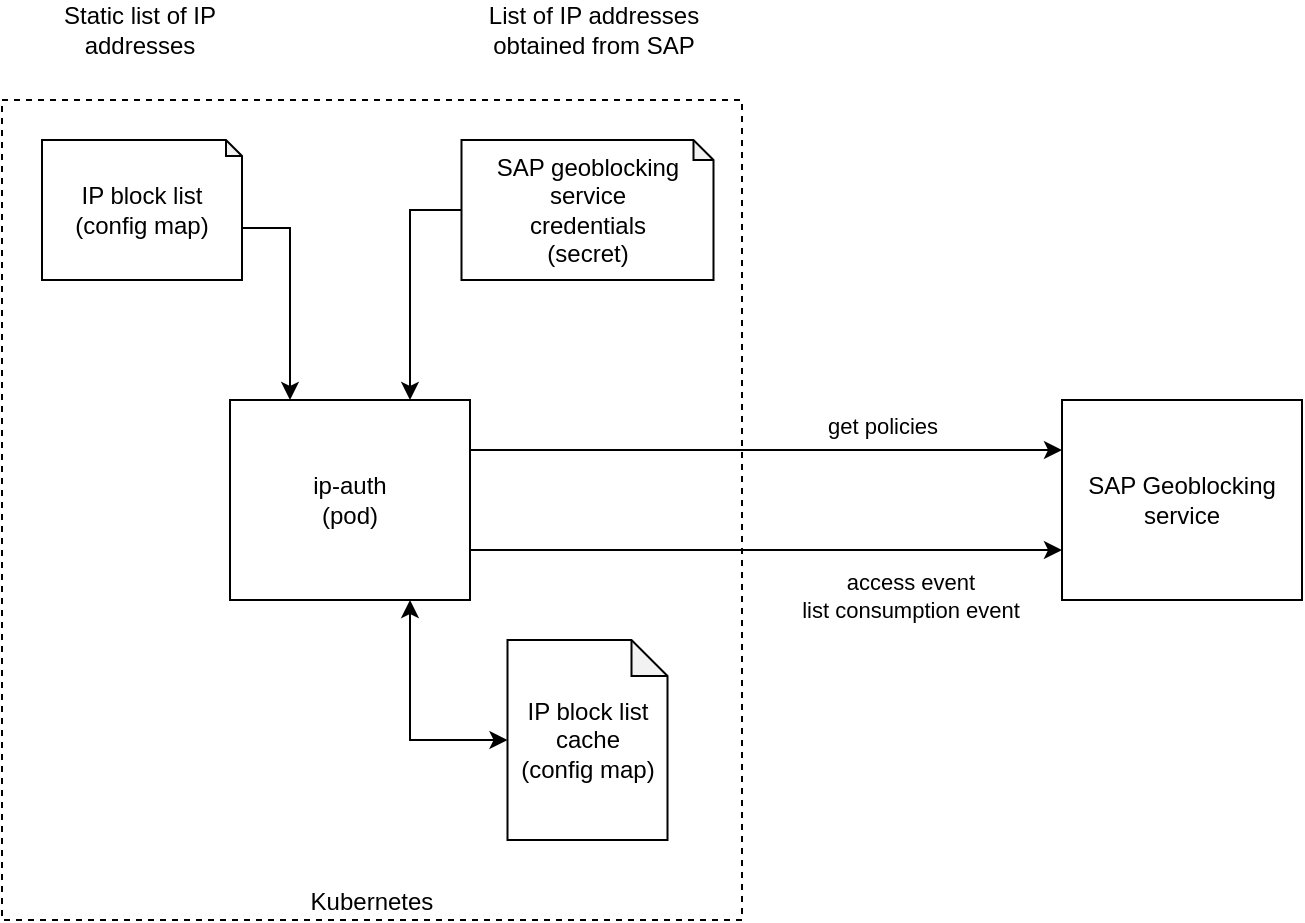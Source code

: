 <mxfile version="24.7.7">
  <diagram name="Strona-1" id="5n1gzQs8BZRNpNOb5FFD">
    <mxGraphModel dx="1114" dy="546" grid="1" gridSize="10" guides="1" tooltips="1" connect="1" arrows="1" fold="1" page="1" pageScale="1" pageWidth="827" pageHeight="1169" math="0" shadow="0">
      <root>
        <mxCell id="0" />
        <mxCell id="1" parent="0" />
        <mxCell id="MuowoX1qL9KpNT2H9gFL-21" value="Kubernetes" style="rounded=0;whiteSpace=wrap;html=1;dashed=1;verticalAlign=bottom;" vertex="1" parent="1">
          <mxGeometry x="220" y="80" width="370" height="410" as="geometry" />
        </mxCell>
        <mxCell id="MuowoX1qL9KpNT2H9gFL-11" style="edgeStyle=orthogonalEdgeStyle;rounded=0;orthogonalLoop=1;jettySize=auto;html=1;entryX=0;entryY=0.25;entryDx=0;entryDy=0;exitX=1;exitY=0.25;exitDx=0;exitDy=0;" edge="1" parent="1" source="MuowoX1qL9KpNT2H9gFL-1" target="MuowoX1qL9KpNT2H9gFL-3">
          <mxGeometry relative="1" as="geometry">
            <mxPoint x="530" y="360" as="sourcePoint" />
          </mxGeometry>
        </mxCell>
        <mxCell id="MuowoX1qL9KpNT2H9gFL-13" value="get policies" style="edgeLabel;html=1;align=center;verticalAlign=middle;resizable=0;points=[];" vertex="1" connectable="0" parent="MuowoX1qL9KpNT2H9gFL-11">
          <mxGeometry x="0.483" y="-1" relative="1" as="geometry">
            <mxPoint x="-14" y="-13" as="offset" />
          </mxGeometry>
        </mxCell>
        <mxCell id="MuowoX1qL9KpNT2H9gFL-12" style="edgeStyle=orthogonalEdgeStyle;rounded=0;orthogonalLoop=1;jettySize=auto;html=1;exitX=1;exitY=0.75;exitDx=0;exitDy=0;entryX=0;entryY=0.75;entryDx=0;entryDy=0;" edge="1" parent="1" source="MuowoX1qL9KpNT2H9gFL-1" target="MuowoX1qL9KpNT2H9gFL-3">
          <mxGeometry relative="1" as="geometry" />
        </mxCell>
        <mxCell id="MuowoX1qL9KpNT2H9gFL-14" value="access event&lt;br&gt;list consumption event" style="edgeLabel;html=1;align=center;verticalAlign=middle;resizable=0;points=[];" vertex="1" connectable="0" parent="MuowoX1qL9KpNT2H9gFL-12">
          <mxGeometry x="0.637" y="1" relative="1" as="geometry">
            <mxPoint x="-23" y="24" as="offset" />
          </mxGeometry>
        </mxCell>
        <mxCell id="MuowoX1qL9KpNT2H9gFL-1" value="ip-auth&lt;br&gt;(pod)" style="rounded=0;whiteSpace=wrap;html=1;" vertex="1" parent="1">
          <mxGeometry x="334" y="230" width="120" height="100" as="geometry" />
        </mxCell>
        <mxCell id="MuowoX1qL9KpNT2H9gFL-10" style="edgeStyle=orthogonalEdgeStyle;rounded=0;orthogonalLoop=1;jettySize=auto;html=1;exitX=0;exitY=0;exitDx=100;exitDy=44;exitPerimeter=0;entryX=0.25;entryY=0;entryDx=0;entryDy=0;" edge="1" parent="1" source="MuowoX1qL9KpNT2H9gFL-2" target="MuowoX1qL9KpNT2H9gFL-1">
          <mxGeometry relative="1" as="geometry" />
        </mxCell>
        <mxCell id="MuowoX1qL9KpNT2H9gFL-2" value="&lt;div&gt;IP block list&lt;br&gt;&lt;/div&gt;&lt;div&gt;(config map)&lt;br&gt;&lt;/div&gt;" style="shape=note;whiteSpace=wrap;html=1;backgroundOutline=1;darkOpacity=0.05;size=8;" vertex="1" parent="1">
          <mxGeometry x="240" y="100" width="100" height="70" as="geometry" />
        </mxCell>
        <mxCell id="MuowoX1qL9KpNT2H9gFL-3" value="SAP Geoblocking service" style="rounded=0;whiteSpace=wrap;html=1;" vertex="1" parent="1">
          <mxGeometry x="750" y="230" width="120" height="100" as="geometry" />
        </mxCell>
        <mxCell id="MuowoX1qL9KpNT2H9gFL-8" style="edgeStyle=orthogonalEdgeStyle;rounded=0;orthogonalLoop=1;jettySize=auto;html=1;exitX=0;exitY=0.5;exitDx=0;exitDy=0;exitPerimeter=0;entryX=0.75;entryY=0;entryDx=0;entryDy=0;" edge="1" parent="1" source="MuowoX1qL9KpNT2H9gFL-4" target="MuowoX1qL9KpNT2H9gFL-1">
          <mxGeometry relative="1" as="geometry" />
        </mxCell>
        <mxCell id="MuowoX1qL9KpNT2H9gFL-4" value="&lt;div&gt;SAP geoblocking service&lt;/div&gt;&lt;div&gt;credentials&lt;br&gt;(secret)&lt;br&gt;&lt;/div&gt;" style="shape=note;whiteSpace=wrap;html=1;backgroundOutline=1;darkOpacity=0.05;size=10;" vertex="1" parent="1">
          <mxGeometry x="449.75" y="100" width="126" height="70" as="geometry" />
        </mxCell>
        <mxCell id="MuowoX1qL9KpNT2H9gFL-5" value="&lt;div&gt;IP block list&lt;/div&gt;&lt;div&gt;cache&lt;br&gt;&lt;/div&gt;&lt;div&gt;(config map)&lt;br&gt;&lt;/div&gt;" style="shape=note;whiteSpace=wrap;html=1;backgroundOutline=1;darkOpacity=0.05;size=18;" vertex="1" parent="1">
          <mxGeometry x="472.75" y="350" width="80" height="100" as="geometry" />
        </mxCell>
        <mxCell id="MuowoX1qL9KpNT2H9gFL-6" style="edgeStyle=orthogonalEdgeStyle;rounded=0;orthogonalLoop=1;jettySize=auto;html=1;exitX=0.75;exitY=1;exitDx=0;exitDy=0;entryX=0;entryY=0.5;entryDx=0;entryDy=0;entryPerimeter=0;startArrow=classic;startFill=1;" edge="1" parent="1" source="MuowoX1qL9KpNT2H9gFL-1" target="MuowoX1qL9KpNT2H9gFL-5">
          <mxGeometry relative="1" as="geometry" />
        </mxCell>
        <mxCell id="MuowoX1qL9KpNT2H9gFL-16" value="Static list of IP addresses" style="text;html=1;align=center;verticalAlign=middle;whiteSpace=wrap;rounded=0;" vertex="1" parent="1">
          <mxGeometry x="244" y="30" width="90" height="30" as="geometry" />
        </mxCell>
        <mxCell id="MuowoX1qL9KpNT2H9gFL-20" value="List of IP addresses obtained from SAP" style="text;html=1;align=center;verticalAlign=middle;whiteSpace=wrap;rounded=0;" vertex="1" parent="1">
          <mxGeometry x="455.75" y="30" width="120" height="30" as="geometry" />
        </mxCell>
      </root>
    </mxGraphModel>
  </diagram>
</mxfile>
